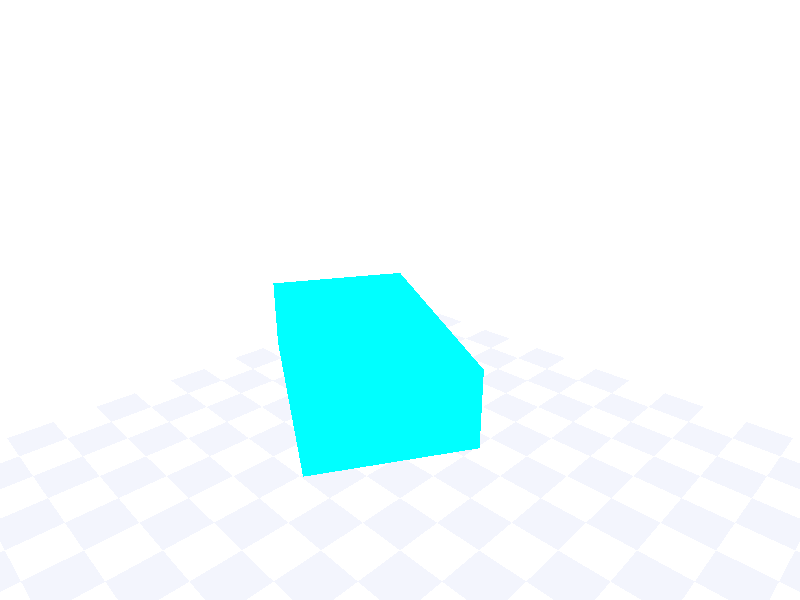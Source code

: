 //==========================================================

// 3D-Baukasten Version 1.3 (c) 2002 H.Kleber 

// POV 2 Datei Datum: 06.03.2002 Zeit: 21:03:31

//==========================================================

#include "colors.inc"
#include "textures.inc"
#include "shapes.inc"


// Standardeinstellungen: 

sky_sphere { pigment { Bright_Blue_Sky}}

camera {location <15,8,-15> look_at <0,0,0>}

light_source {<5,10,-20> color White}


plane {<0,1,0> 0 pigment {checker color White color Silver} 

finish {ambient 0.3 reflection 0.3}}

plane {<1,0,0> 0 pigment {color White} finish {ambient 0.3}}

plane {<0,0,1> 0 pigment {color White} finish {ambient 0.3}}

// Objekt: 1 Quader         

box{ < 0, 0, 0> , < 1, 1,-1> 
scale < 7, 2, 4> rotate < 0, 30, 0> translate < 2, 0,-2> 
 pigment {rgb < 0, 1, 1> }}



